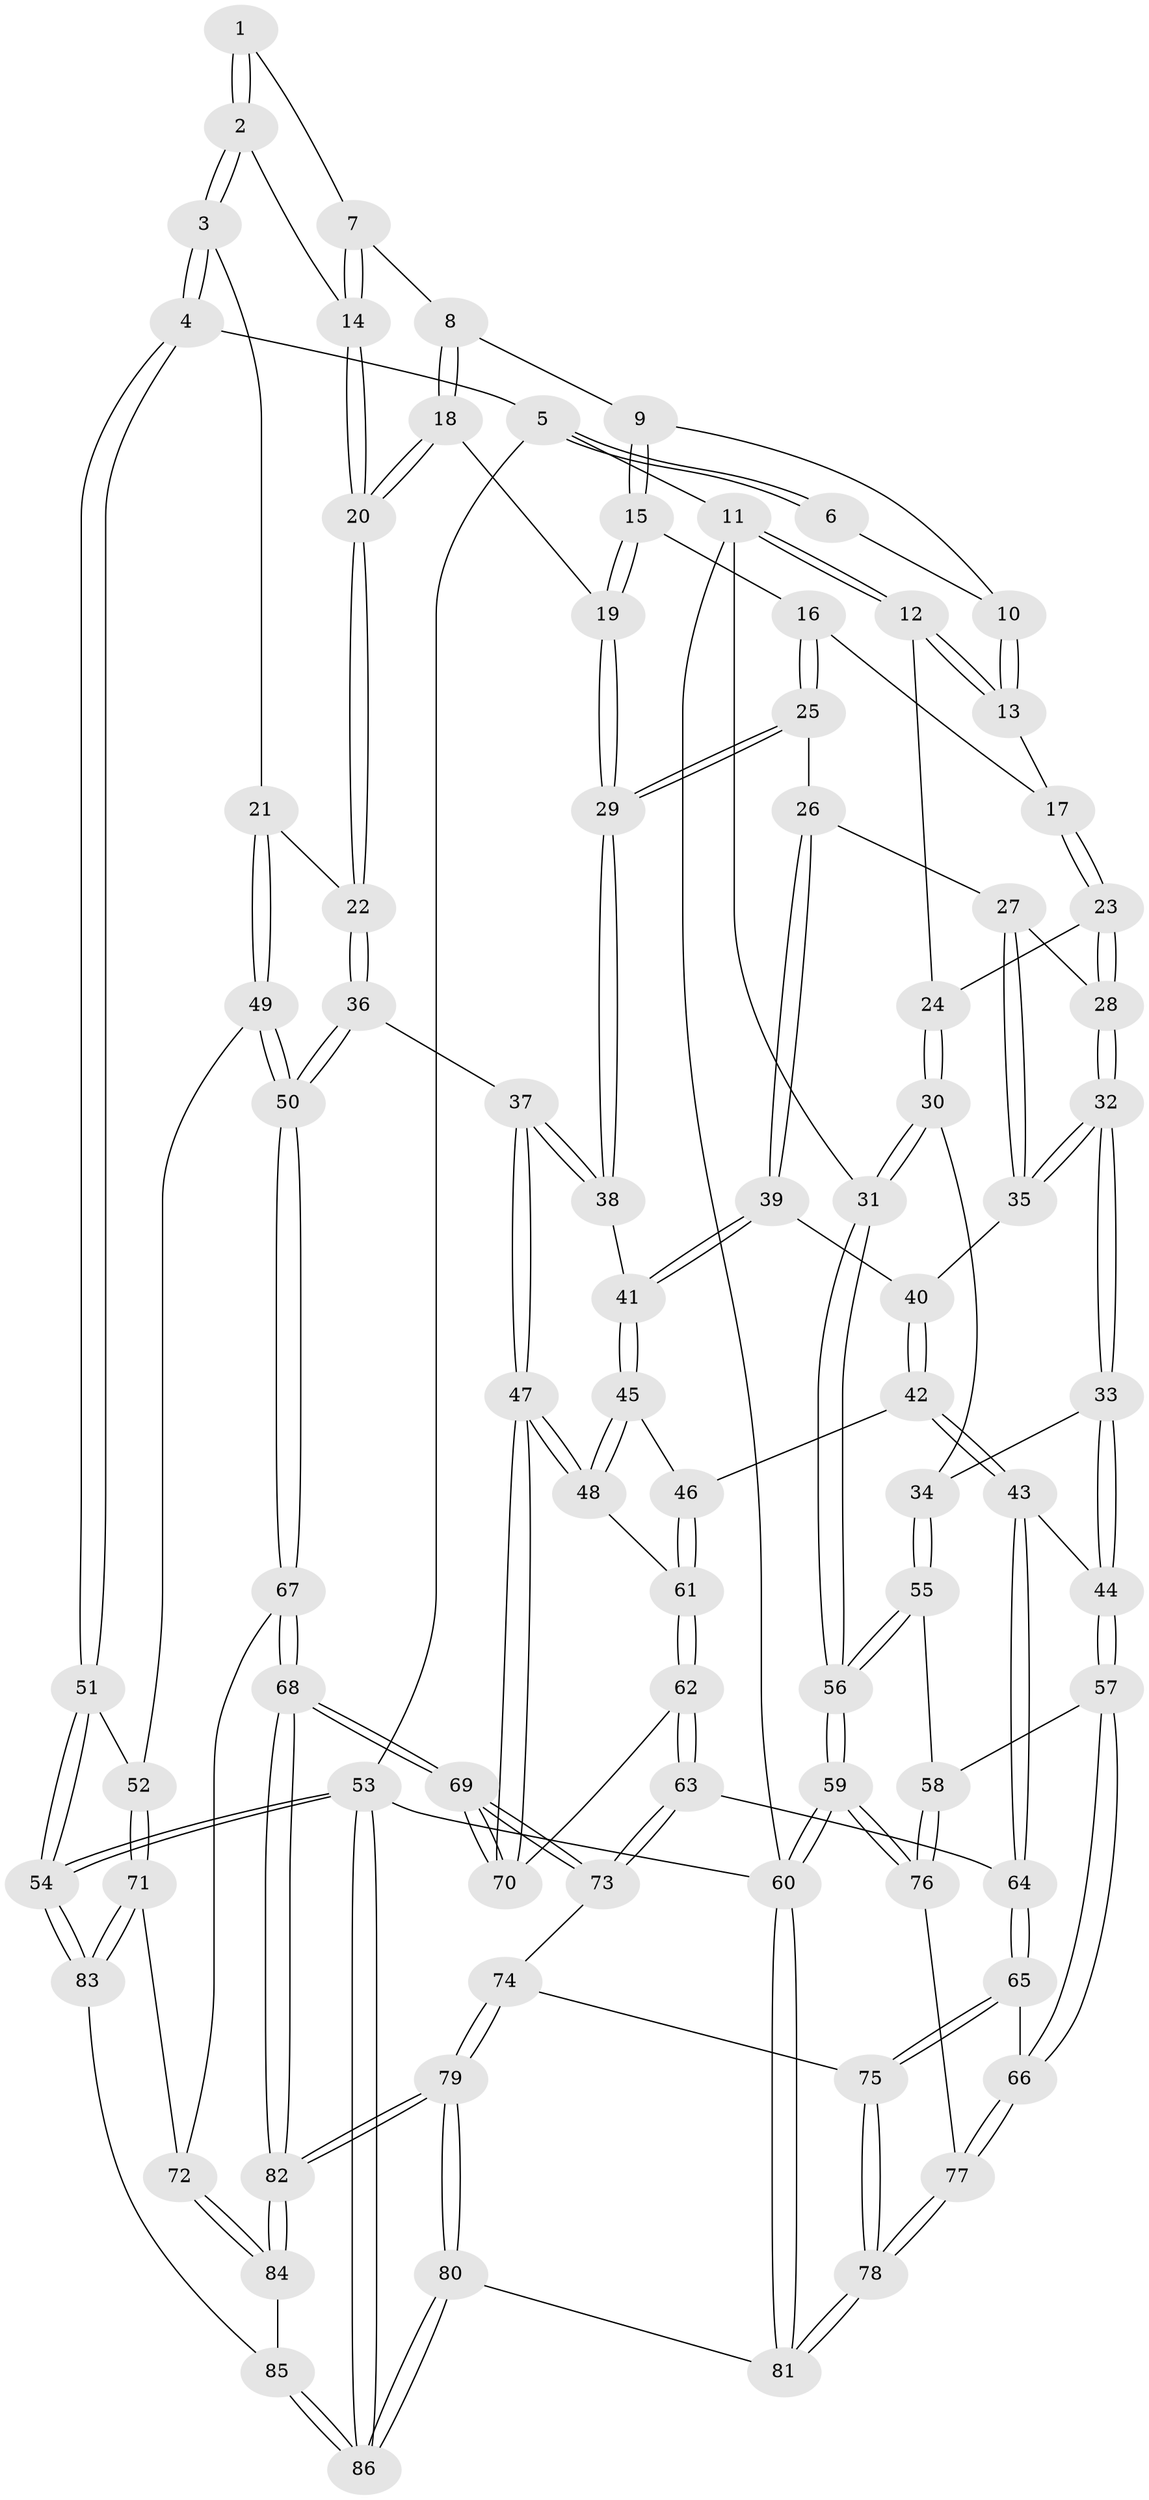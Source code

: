 // coarse degree distribution, {5: 0.38333333333333336, 6: 0.18333333333333332, 4: 0.3333333333333333, 7: 0.016666666666666666, 3: 0.05, 9: 0.016666666666666666, 8: 0.016666666666666666}
// Generated by graph-tools (version 1.1) at 2025/21/03/04/25 18:21:22]
// undirected, 86 vertices, 212 edges
graph export_dot {
graph [start="1"]
  node [color=gray90,style=filled];
  1 [pos="+0.7524735251307321+0.07126377458626443"];
  2 [pos="+0.8114851687950522+0.1313257044886016"];
  3 [pos="+1+0.16673781257055859"];
  4 [pos="+1+0.03884628722643726"];
  5 [pos="+1+0"];
  6 [pos="+0.7097713809770372+0"];
  7 [pos="+0.6764337367073023+0.11218956444306655"];
  8 [pos="+0.6529933095203225+0.10953377835506915"];
  9 [pos="+0.6120420424671278+0.08018472635268624"];
  10 [pos="+0.5015219555052215+0"];
  11 [pos="+0+0"];
  12 [pos="+0+0"];
  13 [pos="+0.34263182222580724+0"];
  14 [pos="+0.7448130501755162+0.1569354922130421"];
  15 [pos="+0.578483778596217+0.17780080925023453"];
  16 [pos="+0.497624874702437+0.19358907099246328"];
  17 [pos="+0.3445667154299799+0"];
  18 [pos="+0.6788789381552729+0.2616874450828483"];
  19 [pos="+0.6235326314072521+0.25380810491346184"];
  20 [pos="+0.6916673503251245+0.2687801485810985"];
  21 [pos="+0.8685243997180279+0.3219914109900168"];
  22 [pos="+0.7447196931728697+0.33408059120473105"];
  23 [pos="+0.301990710099671+0.16841707217353538"];
  24 [pos="+0.11868144475961034+0.20295428690755382"];
  25 [pos="+0.4863696474984741+0.2690218353231924"];
  26 [pos="+0.4422774740363206+0.28351406069892465"];
  27 [pos="+0.3890479280101849+0.25337491935928197"];
  28 [pos="+0.3025483394174943+0.1742856976045915"];
  29 [pos="+0.5378749961613156+0.2967772667385354"];
  30 [pos="+0.10003393234108234+0.2875700362975942"];
  31 [pos="+0+0.27406642896921113"];
  32 [pos="+0.2210785672254403+0.3544496549733634"];
  33 [pos="+0.2092961716978422+0.36434608213560105"];
  34 [pos="+0.18720634998422866+0.3681886622941595"];
  35 [pos="+0.33071337310315574+0.3610854764066835"];
  36 [pos="+0.658306237453084+0.45437300924818536"];
  37 [pos="+0.6490625789876961+0.4577427235996326"];
  38 [pos="+0.5494840106780542+0.36081536724328217"];
  39 [pos="+0.42047026311404345+0.35924614970405544"];
  40 [pos="+0.35399944715095516+0.3688703712923412"];
  41 [pos="+0.4520615199943564+0.4108157638651116"];
  42 [pos="+0.3711501288636341+0.4853827104996558"];
  43 [pos="+0.3375435010358036+0.4953038678187247"];
  44 [pos="+0.2836839728578289+0.4642812463189557"];
  45 [pos="+0.4517529364643009+0.4164502995246695"];
  46 [pos="+0.4171404868829298+0.48718044024569107"];
  47 [pos="+0.6180870786682363+0.49201897168040953"];
  48 [pos="+0.6048125766983977+0.4898203639432804"];
  49 [pos="+0.9066707028179558+0.5066795823618457"];
  50 [pos="+0.8300849780590855+0.5872929563833357"];
  51 [pos="+1+0.5448849844071055"];
  52 [pos="+1+0.5251191179787397"];
  53 [pos="+1+1"];
  54 [pos="+1+0.7960735746950945"];
  55 [pos="+0.07378321156150283+0.5191862153480414"];
  56 [pos="+0+0.5599495648413"];
  57 [pos="+0.19522341270186835+0.5986782381002254"];
  58 [pos="+0.170212768265787+0.5925997591998345"];
  59 [pos="+0+0.8216641840404838"];
  60 [pos="+0+1"];
  61 [pos="+0.42959220702109685+0.5030421395930296"];
  62 [pos="+0.4521549214945505+0.5929516563870886"];
  63 [pos="+0.44391220754391697+0.6088439689233136"];
  64 [pos="+0.3115529049485088+0.6022244814269322"];
  65 [pos="+0.29182791158123944+0.6193274388797603"];
  66 [pos="+0.2451575090790125+0.6272040860552379"];
  67 [pos="+0.8212685595722345+0.6532890615937019"];
  68 [pos="+0.6455305080458127+0.714941554643782"];
  69 [pos="+0.633020787767742+0.6861131289633533"];
  70 [pos="+0.5984128615343299+0.5638606777496578"];
  71 [pos="+0.9121721323474095+0.7471902327486264"];
  72 [pos="+0.8616023997175005+0.6984308526027457"];
  73 [pos="+0.4460791583023838+0.6267055799573741"];
  74 [pos="+0.43894258629418936+0.700977303076521"];
  75 [pos="+0.3427923695336819+0.6863487260803297"];
  76 [pos="+0.09069379569637336+0.8165528458786623"];
  77 [pos="+0.22740832098234584+0.8553197611177996"];
  78 [pos="+0.2712862519090165+0.8893294854202046"];
  79 [pos="+0.5397828721061935+0.9366549114262861"];
  80 [pos="+0.5050041504896101+1"];
  81 [pos="+0.41851536187749533+1"];
  82 [pos="+0.5493296298999897+0.9241014268706849"];
  83 [pos="+0.9228331606903896+0.7589895358053672"];
  84 [pos="+0.7058787976941168+0.867565405068604"];
  85 [pos="+0.8834098897020333+0.8205660916930486"];
  86 [pos="+0.8529254926456357+1"];
  1 -- 2;
  1 -- 2;
  1 -- 7;
  2 -- 3;
  2 -- 3;
  2 -- 14;
  3 -- 4;
  3 -- 4;
  3 -- 21;
  4 -- 5;
  4 -- 51;
  4 -- 51;
  5 -- 6;
  5 -- 6;
  5 -- 11;
  5 -- 53;
  6 -- 10;
  7 -- 8;
  7 -- 14;
  7 -- 14;
  8 -- 9;
  8 -- 18;
  8 -- 18;
  9 -- 10;
  9 -- 15;
  9 -- 15;
  10 -- 13;
  10 -- 13;
  11 -- 12;
  11 -- 12;
  11 -- 31;
  11 -- 60;
  12 -- 13;
  12 -- 13;
  12 -- 24;
  13 -- 17;
  14 -- 20;
  14 -- 20;
  15 -- 16;
  15 -- 19;
  15 -- 19;
  16 -- 17;
  16 -- 25;
  16 -- 25;
  17 -- 23;
  17 -- 23;
  18 -- 19;
  18 -- 20;
  18 -- 20;
  19 -- 29;
  19 -- 29;
  20 -- 22;
  20 -- 22;
  21 -- 22;
  21 -- 49;
  21 -- 49;
  22 -- 36;
  22 -- 36;
  23 -- 24;
  23 -- 28;
  23 -- 28;
  24 -- 30;
  24 -- 30;
  25 -- 26;
  25 -- 29;
  25 -- 29;
  26 -- 27;
  26 -- 39;
  26 -- 39;
  27 -- 28;
  27 -- 35;
  27 -- 35;
  28 -- 32;
  28 -- 32;
  29 -- 38;
  29 -- 38;
  30 -- 31;
  30 -- 31;
  30 -- 34;
  31 -- 56;
  31 -- 56;
  32 -- 33;
  32 -- 33;
  32 -- 35;
  32 -- 35;
  33 -- 34;
  33 -- 44;
  33 -- 44;
  34 -- 55;
  34 -- 55;
  35 -- 40;
  36 -- 37;
  36 -- 50;
  36 -- 50;
  37 -- 38;
  37 -- 38;
  37 -- 47;
  37 -- 47;
  38 -- 41;
  39 -- 40;
  39 -- 41;
  39 -- 41;
  40 -- 42;
  40 -- 42;
  41 -- 45;
  41 -- 45;
  42 -- 43;
  42 -- 43;
  42 -- 46;
  43 -- 44;
  43 -- 64;
  43 -- 64;
  44 -- 57;
  44 -- 57;
  45 -- 46;
  45 -- 48;
  45 -- 48;
  46 -- 61;
  46 -- 61;
  47 -- 48;
  47 -- 48;
  47 -- 70;
  47 -- 70;
  48 -- 61;
  49 -- 50;
  49 -- 50;
  49 -- 52;
  50 -- 67;
  50 -- 67;
  51 -- 52;
  51 -- 54;
  51 -- 54;
  52 -- 71;
  52 -- 71;
  53 -- 54;
  53 -- 54;
  53 -- 86;
  53 -- 86;
  53 -- 60;
  54 -- 83;
  54 -- 83;
  55 -- 56;
  55 -- 56;
  55 -- 58;
  56 -- 59;
  56 -- 59;
  57 -- 58;
  57 -- 66;
  57 -- 66;
  58 -- 76;
  58 -- 76;
  59 -- 60;
  59 -- 60;
  59 -- 76;
  59 -- 76;
  60 -- 81;
  60 -- 81;
  61 -- 62;
  61 -- 62;
  62 -- 63;
  62 -- 63;
  62 -- 70;
  63 -- 64;
  63 -- 73;
  63 -- 73;
  64 -- 65;
  64 -- 65;
  65 -- 66;
  65 -- 75;
  65 -- 75;
  66 -- 77;
  66 -- 77;
  67 -- 68;
  67 -- 68;
  67 -- 72;
  68 -- 69;
  68 -- 69;
  68 -- 82;
  68 -- 82;
  69 -- 70;
  69 -- 70;
  69 -- 73;
  69 -- 73;
  71 -- 72;
  71 -- 83;
  71 -- 83;
  72 -- 84;
  72 -- 84;
  73 -- 74;
  74 -- 75;
  74 -- 79;
  74 -- 79;
  75 -- 78;
  75 -- 78;
  76 -- 77;
  77 -- 78;
  77 -- 78;
  78 -- 81;
  78 -- 81;
  79 -- 80;
  79 -- 80;
  79 -- 82;
  79 -- 82;
  80 -- 81;
  80 -- 86;
  80 -- 86;
  82 -- 84;
  82 -- 84;
  83 -- 85;
  84 -- 85;
  85 -- 86;
  85 -- 86;
}
